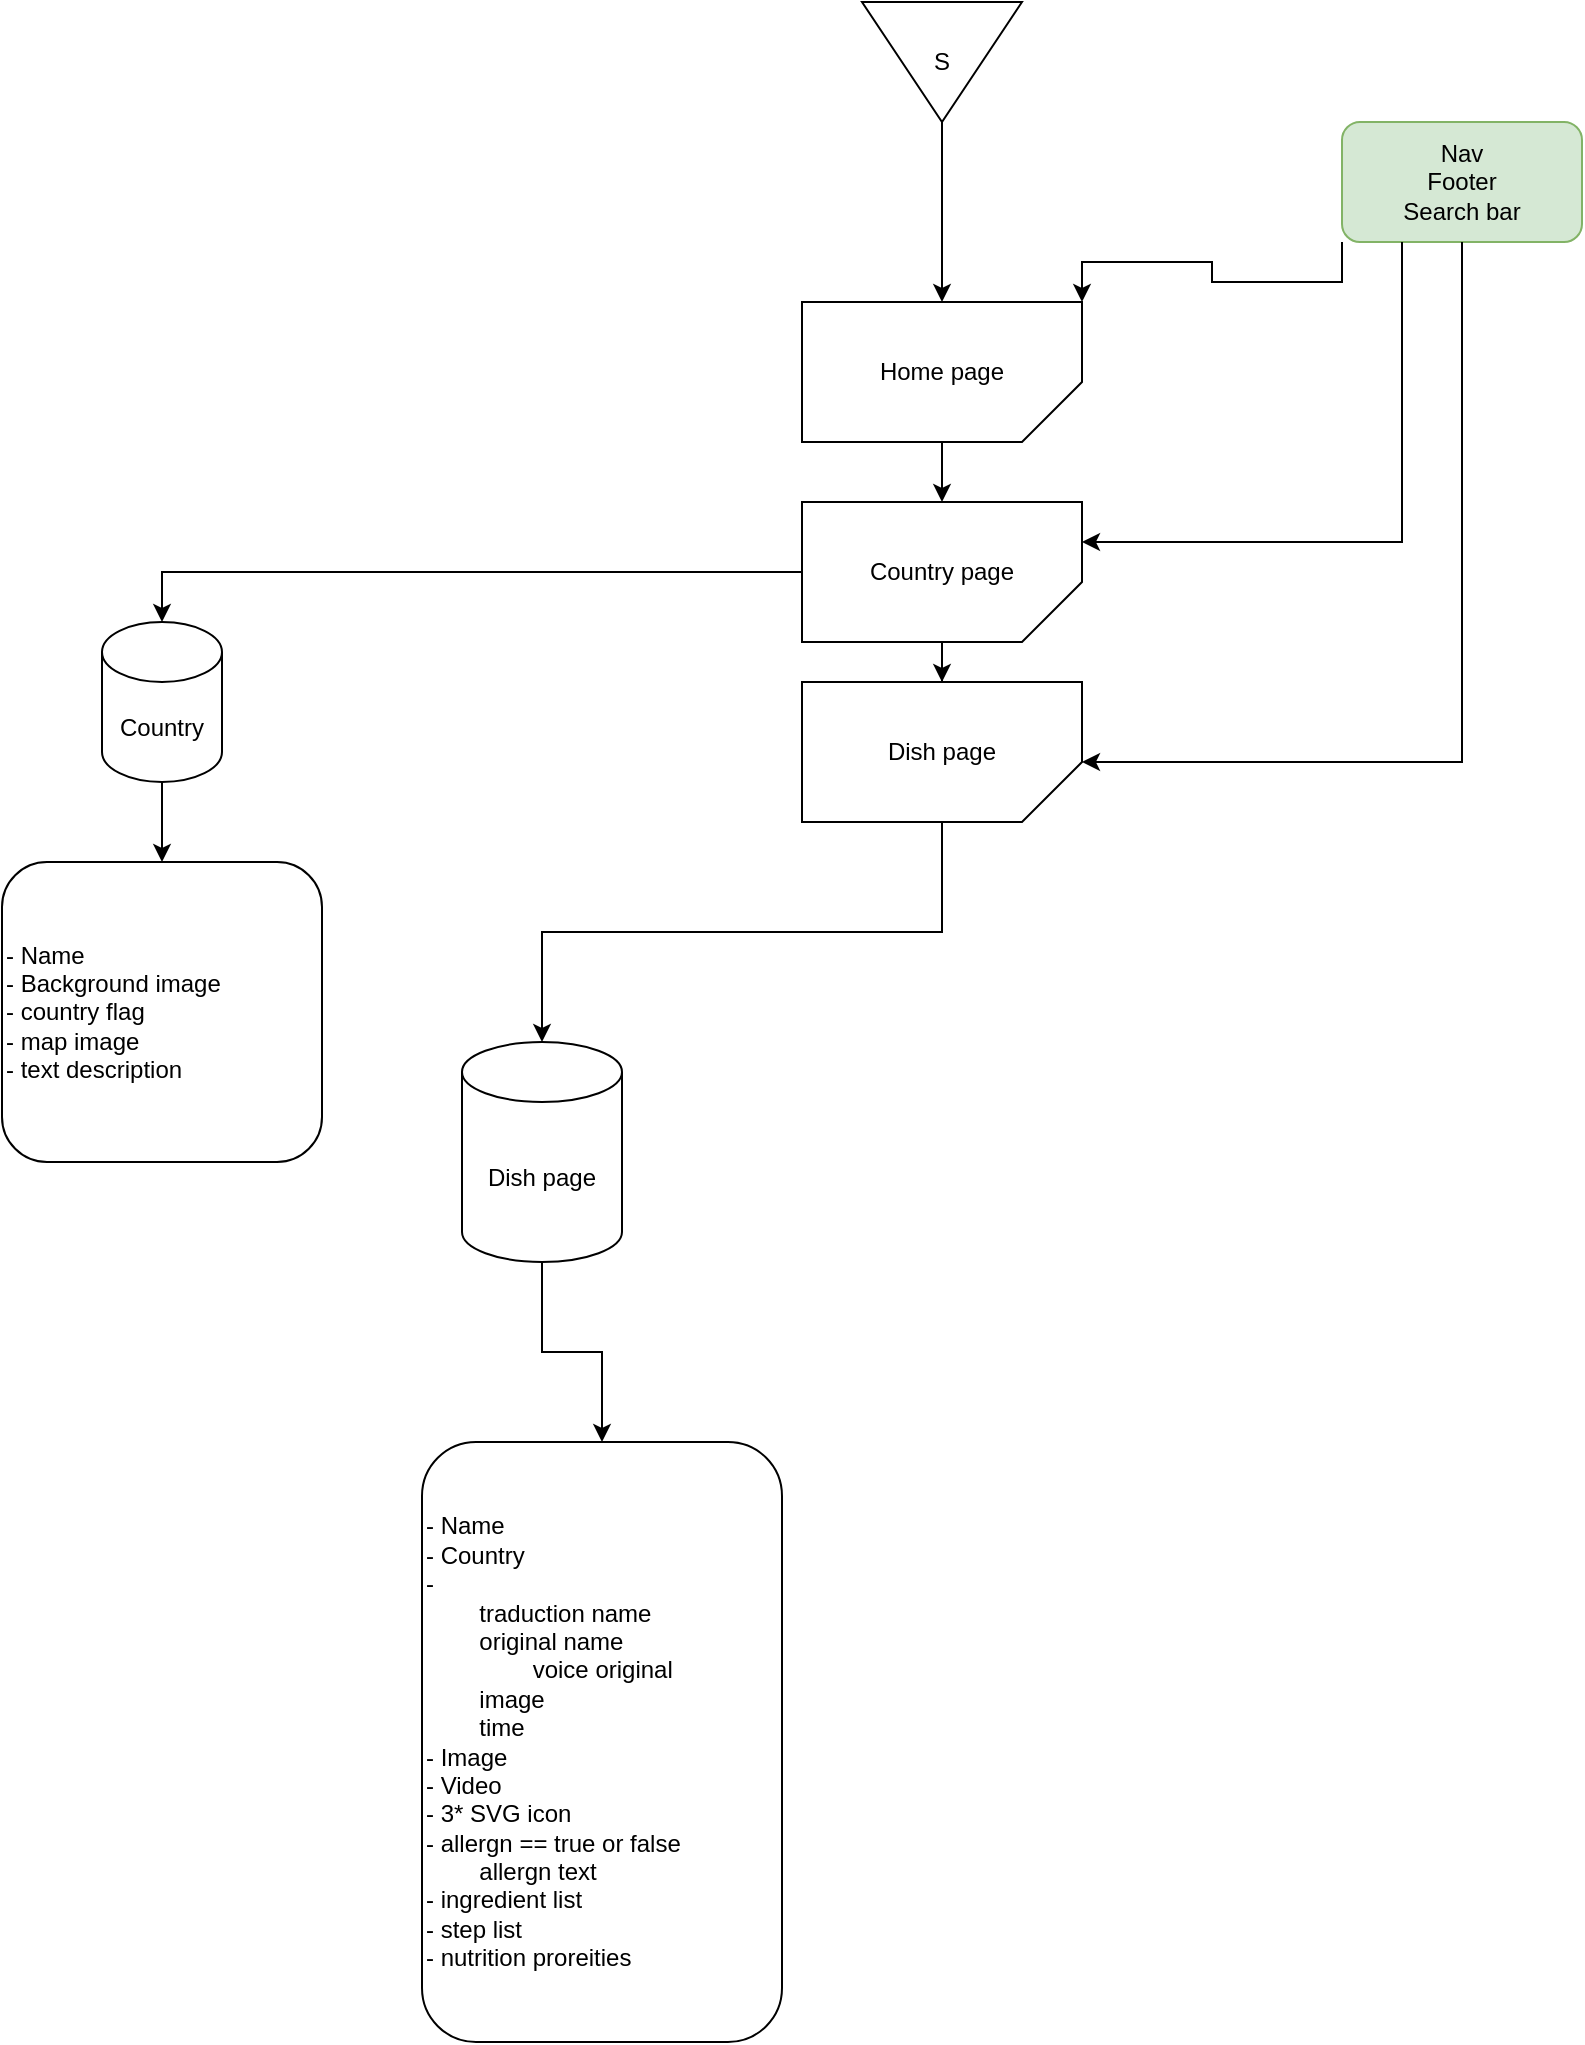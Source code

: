 <mxfile version="24.7.7">
  <diagram name="Page-1" id="pHe-2L-Uf6nmMBNhzklK">
    <mxGraphModel dx="1389" dy="743" grid="1" gridSize="10" guides="1" tooltips="1" connect="1" arrows="1" fold="1" page="1" pageScale="1" pageWidth="850" pageHeight="1100" math="0" shadow="0">
      <root>
        <mxCell id="0" />
        <mxCell id="1" parent="0" />
        <mxCell id="Fat-w30UhJoveqbfwIK7-3" style="edgeStyle=orthogonalEdgeStyle;rounded=0;orthogonalLoop=1;jettySize=auto;html=1;exitX=1;exitY=0.5;exitDx=0;exitDy=0;" parent="1" source="Fat-w30UhJoveqbfwIK7-1" target="Fat-w30UhJoveqbfwIK7-2" edge="1">
          <mxGeometry relative="1" as="geometry" />
        </mxCell>
        <mxCell id="Fat-w30UhJoveqbfwIK7-1" value="S" style="triangle;whiteSpace=wrap;html=1;direction=south;" parent="1" vertex="1">
          <mxGeometry x="280" y="200" width="80" height="60" as="geometry" />
        </mxCell>
        <mxCell id="Fat-w30UhJoveqbfwIK7-2" value="Home page" style="shape=card;whiteSpace=wrap;html=1;direction=west;" parent="1" vertex="1">
          <mxGeometry x="250" y="350" width="140" height="70" as="geometry" />
        </mxCell>
        <mxCell id="Fat-w30UhJoveqbfwIK7-4" value="Dish page" style="shape=card;whiteSpace=wrap;html=1;direction=west;" parent="1" vertex="1">
          <mxGeometry x="250" y="540" width="140" height="70" as="geometry" />
        </mxCell>
        <mxCell id="Fat-w30UhJoveqbfwIK7-7" style="edgeStyle=orthogonalEdgeStyle;rounded=0;orthogonalLoop=1;jettySize=auto;html=1;exitX=0.5;exitY=0;exitDx=0;exitDy=0;exitPerimeter=0;" parent="1" source="Fat-w30UhJoveqbfwIK7-5" target="Fat-w30UhJoveqbfwIK7-4" edge="1">
          <mxGeometry relative="1" as="geometry" />
        </mxCell>
        <mxCell id="Fat-w30UhJoveqbfwIK7-5" value="Country page" style="shape=card;whiteSpace=wrap;html=1;direction=west;" parent="1" vertex="1">
          <mxGeometry x="250" y="450" width="140" height="70" as="geometry" />
        </mxCell>
        <mxCell id="Fat-w30UhJoveqbfwIK7-6" style="edgeStyle=orthogonalEdgeStyle;rounded=0;orthogonalLoop=1;jettySize=auto;html=1;exitX=0.5;exitY=0;exitDx=0;exitDy=0;exitPerimeter=0;entryX=0.5;entryY=1;entryDx=0;entryDy=0;entryPerimeter=0;" parent="1" source="Fat-w30UhJoveqbfwIK7-2" target="Fat-w30UhJoveqbfwIK7-5" edge="1">
          <mxGeometry relative="1" as="geometry" />
        </mxCell>
        <mxCell id="Fat-w30UhJoveqbfwIK7-8" value="&lt;div&gt;Nav&lt;/div&gt;&lt;div&gt;Footer&lt;/div&gt;&lt;div&gt;Search bar&lt;br&gt;&lt;/div&gt;" style="rounded=1;whiteSpace=wrap;html=1;fillColor=#d5e8d4;strokeColor=#82b366;" parent="1" vertex="1">
          <mxGeometry x="520" y="260" width="120" height="60" as="geometry" />
        </mxCell>
        <mxCell id="Fat-w30UhJoveqbfwIK7-9" style="edgeStyle=orthogonalEdgeStyle;rounded=0;orthogonalLoop=1;jettySize=auto;html=1;exitX=0;exitY=1;exitDx=0;exitDy=0;entryX=0;entryY=1;entryDx=0;entryDy=0;entryPerimeter=0;" parent="1" source="Fat-w30UhJoveqbfwIK7-8" target="Fat-w30UhJoveqbfwIK7-2" edge="1">
          <mxGeometry relative="1" as="geometry" />
        </mxCell>
        <mxCell id="Fat-w30UhJoveqbfwIK7-10" style="edgeStyle=orthogonalEdgeStyle;rounded=0;orthogonalLoop=1;jettySize=auto;html=1;exitX=0.25;exitY=1;exitDx=0;exitDy=0;entryX=0;entryY=0;entryDx=0;entryDy=50;entryPerimeter=0;" parent="1" source="Fat-w30UhJoveqbfwIK7-8" target="Fat-w30UhJoveqbfwIK7-5" edge="1">
          <mxGeometry relative="1" as="geometry" />
        </mxCell>
        <mxCell id="Fat-w30UhJoveqbfwIK7-11" style="edgeStyle=orthogonalEdgeStyle;rounded=0;orthogonalLoop=1;jettySize=auto;html=1;exitX=0.5;exitY=1;exitDx=0;exitDy=0;entryX=0;entryY=0;entryDx=0;entryDy=30;entryPerimeter=0;" parent="1" source="Fat-w30UhJoveqbfwIK7-8" target="Fat-w30UhJoveqbfwIK7-4" edge="1">
          <mxGeometry relative="1" as="geometry" />
        </mxCell>
        <mxCell id="61J5Tnl77Fy-Qc3Q7Ucb-5" style="edgeStyle=orthogonalEdgeStyle;rounded=0;orthogonalLoop=1;jettySize=auto;html=1;exitX=0.5;exitY=1;exitDx=0;exitDy=0;exitPerimeter=0;" edge="1" parent="1" source="61J5Tnl77Fy-Qc3Q7Ucb-1" target="61J5Tnl77Fy-Qc3Q7Ucb-3">
          <mxGeometry relative="1" as="geometry" />
        </mxCell>
        <mxCell id="61J5Tnl77Fy-Qc3Q7Ucb-1" value="Country" style="shape=cylinder3;whiteSpace=wrap;html=1;boundedLbl=1;backgroundOutline=1;size=15;" vertex="1" parent="1">
          <mxGeometry x="-100" y="510" width="60" height="80" as="geometry" />
        </mxCell>
        <mxCell id="61J5Tnl77Fy-Qc3Q7Ucb-2" style="edgeStyle=orthogonalEdgeStyle;rounded=0;orthogonalLoop=1;jettySize=auto;html=1;exitX=1;exitY=0.5;exitDx=0;exitDy=0;exitPerimeter=0;entryX=0.5;entryY=0;entryDx=0;entryDy=0;entryPerimeter=0;" edge="1" parent="1" source="Fat-w30UhJoveqbfwIK7-5" target="61J5Tnl77Fy-Qc3Q7Ucb-1">
          <mxGeometry relative="1" as="geometry" />
        </mxCell>
        <mxCell id="61J5Tnl77Fy-Qc3Q7Ucb-3" value="&lt;div align=&quot;left&quot;&gt;- Name&lt;/div&gt;&lt;div align=&quot;left&quot;&gt;- Background image&lt;/div&gt;&lt;div align=&quot;left&quot;&gt;- country flag&lt;/div&gt;&lt;div align=&quot;left&quot;&gt;- map image&lt;br&gt;&lt;/div&gt;&lt;div align=&quot;left&quot;&gt;- text description&lt;/div&gt;" style="rounded=1;whiteSpace=wrap;html=1;align=left;" vertex="1" parent="1">
          <mxGeometry x="-150" y="630" width="160" height="150" as="geometry" />
        </mxCell>
        <mxCell id="61J5Tnl77Fy-Qc3Q7Ucb-8" style="edgeStyle=orthogonalEdgeStyle;rounded=0;orthogonalLoop=1;jettySize=auto;html=1;exitX=0.5;exitY=1;exitDx=0;exitDy=0;exitPerimeter=0;entryX=0.5;entryY=0;entryDx=0;entryDy=0;" edge="1" parent="1" source="61J5Tnl77Fy-Qc3Q7Ucb-6" target="61J5Tnl77Fy-Qc3Q7Ucb-7">
          <mxGeometry relative="1" as="geometry" />
        </mxCell>
        <mxCell id="61J5Tnl77Fy-Qc3Q7Ucb-6" value="Dish page" style="shape=cylinder3;whiteSpace=wrap;html=1;boundedLbl=1;backgroundOutline=1;size=15;" vertex="1" parent="1">
          <mxGeometry x="80" y="720" width="80" height="110" as="geometry" />
        </mxCell>
        <mxCell id="61J5Tnl77Fy-Qc3Q7Ucb-7" value="&lt;div align=&quot;left&quot;&gt;- Name&lt;/div&gt;&lt;div align=&quot;left&quot;&gt;- Country&lt;/div&gt;&lt;div align=&quot;left&quot;&gt;- &lt;br&gt;&lt;div align=&quot;left&quot;&gt;&lt;span style=&quot;white-space: pre;&quot;&gt;&#x9;&lt;/span&gt;traduction name&lt;/div&gt;&lt;div align=&quot;left&quot;&gt;&lt;span style=&quot;white-space: pre;&quot;&gt;&#x9;original name&lt;/span&gt;&lt;/div&gt;&lt;div align=&quot;left&quot;&gt;&lt;span style=&quot;white-space: pre;&quot;&gt;&#x9;&lt;/span&gt;&lt;span style=&quot;white-space: pre;&quot;&gt;&#x9;&lt;/span&gt;voice original &lt;br&gt;&lt;/div&gt;&lt;div align=&quot;left&quot;&gt;&lt;span style=&quot;white-space: pre;&quot;&gt;&#x9;&lt;/span&gt;&lt;span style=&quot;white-space: pre;&quot;&gt;&lt;/span&gt;image&lt;/div&gt;&lt;span style=&quot;white-space: pre;&quot;&gt;&#x9;&lt;/span&gt;time&lt;/div&gt;&lt;div align=&quot;left&quot;&gt;- Image&lt;/div&gt;&lt;div align=&quot;left&quot;&gt;- Video&lt;/div&gt;&lt;div align=&quot;left&quot;&gt;- 3* SVG icon&lt;/div&gt;&lt;div align=&quot;left&quot;&gt;- allergn == true or false&lt;/div&gt;&lt;div align=&quot;left&quot;&gt;&lt;span style=&quot;white-space: pre;&quot;&gt;&#x9;&lt;/span&gt;allergn text&lt;br&gt;&lt;/div&gt;&lt;div align=&quot;left&quot;&gt;- ingredient list&lt;/div&gt;&lt;div align=&quot;left&quot;&gt;- step list&lt;/div&gt;&lt;div align=&quot;left&quot;&gt;- nutrition proreities&lt;br&gt;&lt;/div&gt;" style="rounded=1;whiteSpace=wrap;html=1;align=left;" vertex="1" parent="1">
          <mxGeometry x="60" y="920" width="180" height="300" as="geometry" />
        </mxCell>
        <mxCell id="61J5Tnl77Fy-Qc3Q7Ucb-9" style="edgeStyle=orthogonalEdgeStyle;rounded=0;orthogonalLoop=1;jettySize=auto;html=1;exitX=0.5;exitY=0;exitDx=0;exitDy=0;exitPerimeter=0;entryX=0.5;entryY=0;entryDx=0;entryDy=0;entryPerimeter=0;" edge="1" parent="1" source="Fat-w30UhJoveqbfwIK7-4" target="61J5Tnl77Fy-Qc3Q7Ucb-6">
          <mxGeometry relative="1" as="geometry" />
        </mxCell>
      </root>
    </mxGraphModel>
  </diagram>
</mxfile>
